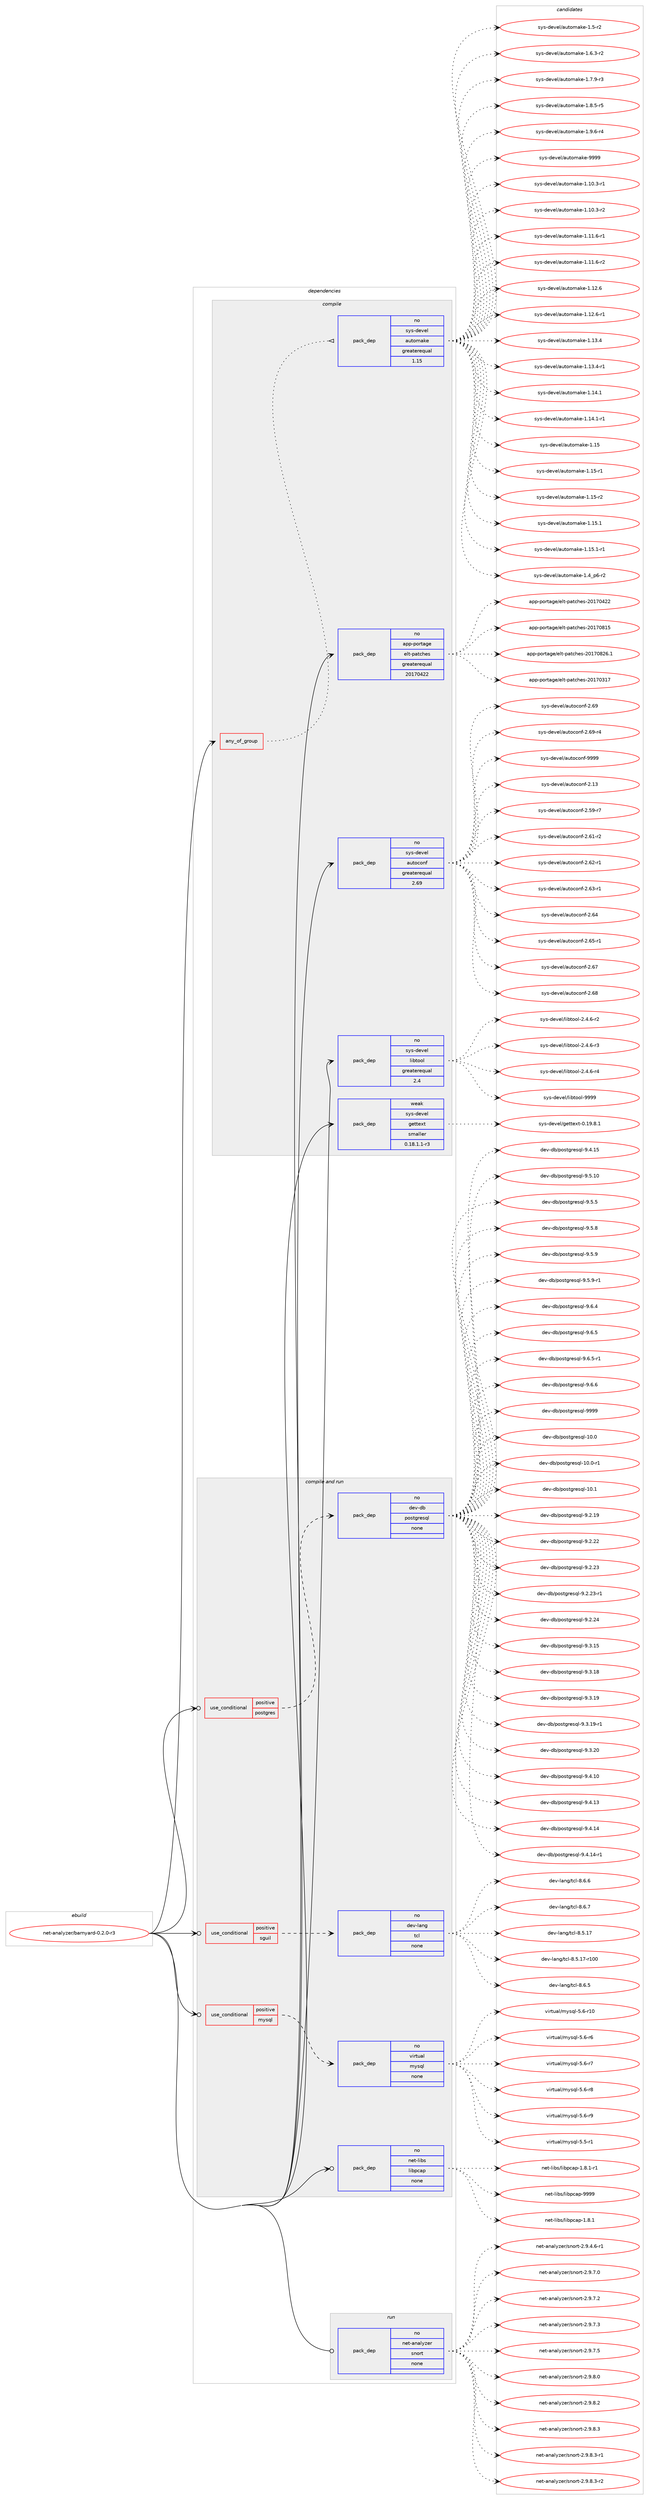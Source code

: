 digraph prolog {

# *************
# Graph options
# *************

newrank=true;
concentrate=true;
compound=true;
graph [rankdir=LR,fontname=Helvetica,fontsize=10,ranksep=1.5];#, ranksep=2.5, nodesep=0.2];
edge  [arrowhead=vee];
node  [fontname=Helvetica,fontsize=10];

# **********
# The ebuild
# **********

subgraph cluster_leftcol {
color=gray;
rank=same;
label=<<i>ebuild</i>>;
id [label="net-analyzer/barnyard-0.2.0-r3", color=red, width=4, href="../net-analyzer/barnyard-0.2.0-r3.svg"];
}

# ****************
# The dependencies
# ****************

subgraph cluster_midcol {
color=gray;
label=<<i>dependencies</i>>;
subgraph cluster_compile {
fillcolor="#eeeeee";
style=filled;
label=<<i>compile</i>>;
subgraph any6271 {
dependency398726 [label=<<TABLE BORDER="0" CELLBORDER="1" CELLSPACING="0" CELLPADDING="4"><TR><TD CELLPADDING="10">any_of_group</TD></TR></TABLE>>, shape=none, color=red];subgraph pack293848 {
dependency398727 [label=<<TABLE BORDER="0" CELLBORDER="1" CELLSPACING="0" CELLPADDING="4" WIDTH="220"><TR><TD ROWSPAN="6" CELLPADDING="30">pack_dep</TD></TR><TR><TD WIDTH="110">no</TD></TR><TR><TD>sys-devel</TD></TR><TR><TD>automake</TD></TR><TR><TD>greaterequal</TD></TR><TR><TD>1.15</TD></TR></TABLE>>, shape=none, color=blue];
}
dependency398726:e -> dependency398727:w [weight=20,style="dotted",arrowhead="oinv"];
}
id:e -> dependency398726:w [weight=20,style="solid",arrowhead="vee"];
subgraph pack293849 {
dependency398728 [label=<<TABLE BORDER="0" CELLBORDER="1" CELLSPACING="0" CELLPADDING="4" WIDTH="220"><TR><TD ROWSPAN="6" CELLPADDING="30">pack_dep</TD></TR><TR><TD WIDTH="110">no</TD></TR><TR><TD>app-portage</TD></TR><TR><TD>elt-patches</TD></TR><TR><TD>greaterequal</TD></TR><TR><TD>20170422</TD></TR></TABLE>>, shape=none, color=blue];
}
id:e -> dependency398728:w [weight=20,style="solid",arrowhead="vee"];
subgraph pack293850 {
dependency398729 [label=<<TABLE BORDER="0" CELLBORDER="1" CELLSPACING="0" CELLPADDING="4" WIDTH="220"><TR><TD ROWSPAN="6" CELLPADDING="30">pack_dep</TD></TR><TR><TD WIDTH="110">no</TD></TR><TR><TD>sys-devel</TD></TR><TR><TD>autoconf</TD></TR><TR><TD>greaterequal</TD></TR><TR><TD>2.69</TD></TR></TABLE>>, shape=none, color=blue];
}
id:e -> dependency398729:w [weight=20,style="solid",arrowhead="vee"];
subgraph pack293851 {
dependency398730 [label=<<TABLE BORDER="0" CELLBORDER="1" CELLSPACING="0" CELLPADDING="4" WIDTH="220"><TR><TD ROWSPAN="6" CELLPADDING="30">pack_dep</TD></TR><TR><TD WIDTH="110">no</TD></TR><TR><TD>sys-devel</TD></TR><TR><TD>libtool</TD></TR><TR><TD>greaterequal</TD></TR><TR><TD>2.4</TD></TR></TABLE>>, shape=none, color=blue];
}
id:e -> dependency398730:w [weight=20,style="solid",arrowhead="vee"];
subgraph pack293852 {
dependency398731 [label=<<TABLE BORDER="0" CELLBORDER="1" CELLSPACING="0" CELLPADDING="4" WIDTH="220"><TR><TD ROWSPAN="6" CELLPADDING="30">pack_dep</TD></TR><TR><TD WIDTH="110">weak</TD></TR><TR><TD>sys-devel</TD></TR><TR><TD>gettext</TD></TR><TR><TD>smaller</TD></TR><TR><TD>0.18.1.1-r3</TD></TR></TABLE>>, shape=none, color=blue];
}
id:e -> dependency398731:w [weight=20,style="solid",arrowhead="vee"];
}
subgraph cluster_compileandrun {
fillcolor="#eeeeee";
style=filled;
label=<<i>compile and run</i>>;
subgraph cond98423 {
dependency398732 [label=<<TABLE BORDER="0" CELLBORDER="1" CELLSPACING="0" CELLPADDING="4"><TR><TD ROWSPAN="3" CELLPADDING="10">use_conditional</TD></TR><TR><TD>positive</TD></TR><TR><TD>mysql</TD></TR></TABLE>>, shape=none, color=red];
subgraph pack293853 {
dependency398733 [label=<<TABLE BORDER="0" CELLBORDER="1" CELLSPACING="0" CELLPADDING="4" WIDTH="220"><TR><TD ROWSPAN="6" CELLPADDING="30">pack_dep</TD></TR><TR><TD WIDTH="110">no</TD></TR><TR><TD>virtual</TD></TR><TR><TD>mysql</TD></TR><TR><TD>none</TD></TR><TR><TD></TD></TR></TABLE>>, shape=none, color=blue];
}
dependency398732:e -> dependency398733:w [weight=20,style="dashed",arrowhead="vee"];
}
id:e -> dependency398732:w [weight=20,style="solid",arrowhead="odotvee"];
subgraph cond98424 {
dependency398734 [label=<<TABLE BORDER="0" CELLBORDER="1" CELLSPACING="0" CELLPADDING="4"><TR><TD ROWSPAN="3" CELLPADDING="10">use_conditional</TD></TR><TR><TD>positive</TD></TR><TR><TD>postgres</TD></TR></TABLE>>, shape=none, color=red];
subgraph pack293854 {
dependency398735 [label=<<TABLE BORDER="0" CELLBORDER="1" CELLSPACING="0" CELLPADDING="4" WIDTH="220"><TR><TD ROWSPAN="6" CELLPADDING="30">pack_dep</TD></TR><TR><TD WIDTH="110">no</TD></TR><TR><TD>dev-db</TD></TR><TR><TD>postgresql</TD></TR><TR><TD>none</TD></TR><TR><TD></TD></TR></TABLE>>, shape=none, color=blue];
}
dependency398734:e -> dependency398735:w [weight=20,style="dashed",arrowhead="vee"];
}
id:e -> dependency398734:w [weight=20,style="solid",arrowhead="odotvee"];
subgraph cond98425 {
dependency398736 [label=<<TABLE BORDER="0" CELLBORDER="1" CELLSPACING="0" CELLPADDING="4"><TR><TD ROWSPAN="3" CELLPADDING="10">use_conditional</TD></TR><TR><TD>positive</TD></TR><TR><TD>sguil</TD></TR></TABLE>>, shape=none, color=red];
subgraph pack293855 {
dependency398737 [label=<<TABLE BORDER="0" CELLBORDER="1" CELLSPACING="0" CELLPADDING="4" WIDTH="220"><TR><TD ROWSPAN="6" CELLPADDING="30">pack_dep</TD></TR><TR><TD WIDTH="110">no</TD></TR><TR><TD>dev-lang</TD></TR><TR><TD>tcl</TD></TR><TR><TD>none</TD></TR><TR><TD></TD></TR></TABLE>>, shape=none, color=blue];
}
dependency398736:e -> dependency398737:w [weight=20,style="dashed",arrowhead="vee"];
}
id:e -> dependency398736:w [weight=20,style="solid",arrowhead="odotvee"];
subgraph pack293856 {
dependency398738 [label=<<TABLE BORDER="0" CELLBORDER="1" CELLSPACING="0" CELLPADDING="4" WIDTH="220"><TR><TD ROWSPAN="6" CELLPADDING="30">pack_dep</TD></TR><TR><TD WIDTH="110">no</TD></TR><TR><TD>net-libs</TD></TR><TR><TD>libpcap</TD></TR><TR><TD>none</TD></TR><TR><TD></TD></TR></TABLE>>, shape=none, color=blue];
}
id:e -> dependency398738:w [weight=20,style="solid",arrowhead="odotvee"];
}
subgraph cluster_run {
fillcolor="#eeeeee";
style=filled;
label=<<i>run</i>>;
subgraph pack293857 {
dependency398739 [label=<<TABLE BORDER="0" CELLBORDER="1" CELLSPACING="0" CELLPADDING="4" WIDTH="220"><TR><TD ROWSPAN="6" CELLPADDING="30">pack_dep</TD></TR><TR><TD WIDTH="110">no</TD></TR><TR><TD>net-analyzer</TD></TR><TR><TD>snort</TD></TR><TR><TD>none</TD></TR><TR><TD></TD></TR></TABLE>>, shape=none, color=blue];
}
id:e -> dependency398739:w [weight=20,style="solid",arrowhead="odot"];
}
}

# **************
# The candidates
# **************

subgraph cluster_choices {
rank=same;
color=gray;
label=<<i>candidates</i>>;

subgraph choice293848 {
color=black;
nodesep=1;
choice11512111545100101118101108479711711611110997107101454946494846514511449 [label="sys-devel/automake-1.10.3-r1", color=red, width=4,href="../sys-devel/automake-1.10.3-r1.svg"];
choice11512111545100101118101108479711711611110997107101454946494846514511450 [label="sys-devel/automake-1.10.3-r2", color=red, width=4,href="../sys-devel/automake-1.10.3-r2.svg"];
choice11512111545100101118101108479711711611110997107101454946494946544511449 [label="sys-devel/automake-1.11.6-r1", color=red, width=4,href="../sys-devel/automake-1.11.6-r1.svg"];
choice11512111545100101118101108479711711611110997107101454946494946544511450 [label="sys-devel/automake-1.11.6-r2", color=red, width=4,href="../sys-devel/automake-1.11.6-r2.svg"];
choice1151211154510010111810110847971171161111099710710145494649504654 [label="sys-devel/automake-1.12.6", color=red, width=4,href="../sys-devel/automake-1.12.6.svg"];
choice11512111545100101118101108479711711611110997107101454946495046544511449 [label="sys-devel/automake-1.12.6-r1", color=red, width=4,href="../sys-devel/automake-1.12.6-r1.svg"];
choice1151211154510010111810110847971171161111099710710145494649514652 [label="sys-devel/automake-1.13.4", color=red, width=4,href="../sys-devel/automake-1.13.4.svg"];
choice11512111545100101118101108479711711611110997107101454946495146524511449 [label="sys-devel/automake-1.13.4-r1", color=red, width=4,href="../sys-devel/automake-1.13.4-r1.svg"];
choice1151211154510010111810110847971171161111099710710145494649524649 [label="sys-devel/automake-1.14.1", color=red, width=4,href="../sys-devel/automake-1.14.1.svg"];
choice11512111545100101118101108479711711611110997107101454946495246494511449 [label="sys-devel/automake-1.14.1-r1", color=red, width=4,href="../sys-devel/automake-1.14.1-r1.svg"];
choice115121115451001011181011084797117116111109971071014549464953 [label="sys-devel/automake-1.15", color=red, width=4,href="../sys-devel/automake-1.15.svg"];
choice1151211154510010111810110847971171161111099710710145494649534511449 [label="sys-devel/automake-1.15-r1", color=red, width=4,href="../sys-devel/automake-1.15-r1.svg"];
choice1151211154510010111810110847971171161111099710710145494649534511450 [label="sys-devel/automake-1.15-r2", color=red, width=4,href="../sys-devel/automake-1.15-r2.svg"];
choice1151211154510010111810110847971171161111099710710145494649534649 [label="sys-devel/automake-1.15.1", color=red, width=4,href="../sys-devel/automake-1.15.1.svg"];
choice11512111545100101118101108479711711611110997107101454946495346494511449 [label="sys-devel/automake-1.15.1-r1", color=red, width=4,href="../sys-devel/automake-1.15.1-r1.svg"];
choice115121115451001011181011084797117116111109971071014549465295112544511450 [label="sys-devel/automake-1.4_p6-r2", color=red, width=4,href="../sys-devel/automake-1.4_p6-r2.svg"];
choice11512111545100101118101108479711711611110997107101454946534511450 [label="sys-devel/automake-1.5-r2", color=red, width=4,href="../sys-devel/automake-1.5-r2.svg"];
choice115121115451001011181011084797117116111109971071014549465446514511450 [label="sys-devel/automake-1.6.3-r2", color=red, width=4,href="../sys-devel/automake-1.6.3-r2.svg"];
choice115121115451001011181011084797117116111109971071014549465546574511451 [label="sys-devel/automake-1.7.9-r3", color=red, width=4,href="../sys-devel/automake-1.7.9-r3.svg"];
choice115121115451001011181011084797117116111109971071014549465646534511453 [label="sys-devel/automake-1.8.5-r5", color=red, width=4,href="../sys-devel/automake-1.8.5-r5.svg"];
choice115121115451001011181011084797117116111109971071014549465746544511452 [label="sys-devel/automake-1.9.6-r4", color=red, width=4,href="../sys-devel/automake-1.9.6-r4.svg"];
choice115121115451001011181011084797117116111109971071014557575757 [label="sys-devel/automake-9999", color=red, width=4,href="../sys-devel/automake-9999.svg"];
dependency398727:e -> choice11512111545100101118101108479711711611110997107101454946494846514511449:w [style=dotted,weight="100"];
dependency398727:e -> choice11512111545100101118101108479711711611110997107101454946494846514511450:w [style=dotted,weight="100"];
dependency398727:e -> choice11512111545100101118101108479711711611110997107101454946494946544511449:w [style=dotted,weight="100"];
dependency398727:e -> choice11512111545100101118101108479711711611110997107101454946494946544511450:w [style=dotted,weight="100"];
dependency398727:e -> choice1151211154510010111810110847971171161111099710710145494649504654:w [style=dotted,weight="100"];
dependency398727:e -> choice11512111545100101118101108479711711611110997107101454946495046544511449:w [style=dotted,weight="100"];
dependency398727:e -> choice1151211154510010111810110847971171161111099710710145494649514652:w [style=dotted,weight="100"];
dependency398727:e -> choice11512111545100101118101108479711711611110997107101454946495146524511449:w [style=dotted,weight="100"];
dependency398727:e -> choice1151211154510010111810110847971171161111099710710145494649524649:w [style=dotted,weight="100"];
dependency398727:e -> choice11512111545100101118101108479711711611110997107101454946495246494511449:w [style=dotted,weight="100"];
dependency398727:e -> choice115121115451001011181011084797117116111109971071014549464953:w [style=dotted,weight="100"];
dependency398727:e -> choice1151211154510010111810110847971171161111099710710145494649534511449:w [style=dotted,weight="100"];
dependency398727:e -> choice1151211154510010111810110847971171161111099710710145494649534511450:w [style=dotted,weight="100"];
dependency398727:e -> choice1151211154510010111810110847971171161111099710710145494649534649:w [style=dotted,weight="100"];
dependency398727:e -> choice11512111545100101118101108479711711611110997107101454946495346494511449:w [style=dotted,weight="100"];
dependency398727:e -> choice115121115451001011181011084797117116111109971071014549465295112544511450:w [style=dotted,weight="100"];
dependency398727:e -> choice11512111545100101118101108479711711611110997107101454946534511450:w [style=dotted,weight="100"];
dependency398727:e -> choice115121115451001011181011084797117116111109971071014549465446514511450:w [style=dotted,weight="100"];
dependency398727:e -> choice115121115451001011181011084797117116111109971071014549465546574511451:w [style=dotted,weight="100"];
dependency398727:e -> choice115121115451001011181011084797117116111109971071014549465646534511453:w [style=dotted,weight="100"];
dependency398727:e -> choice115121115451001011181011084797117116111109971071014549465746544511452:w [style=dotted,weight="100"];
dependency398727:e -> choice115121115451001011181011084797117116111109971071014557575757:w [style=dotted,weight="100"];
}
subgraph choice293849 {
color=black;
nodesep=1;
choice97112112451121111141169710310147101108116451129711699104101115455048495548514955 [label="app-portage/elt-patches-20170317", color=red, width=4,href="../app-portage/elt-patches-20170317.svg"];
choice97112112451121111141169710310147101108116451129711699104101115455048495548525050 [label="app-portage/elt-patches-20170422", color=red, width=4,href="../app-portage/elt-patches-20170422.svg"];
choice97112112451121111141169710310147101108116451129711699104101115455048495548564953 [label="app-portage/elt-patches-20170815", color=red, width=4,href="../app-portage/elt-patches-20170815.svg"];
choice971121124511211111411697103101471011081164511297116991041011154550484955485650544649 [label="app-portage/elt-patches-20170826.1", color=red, width=4,href="../app-portage/elt-patches-20170826.1.svg"];
dependency398728:e -> choice97112112451121111141169710310147101108116451129711699104101115455048495548514955:w [style=dotted,weight="100"];
dependency398728:e -> choice97112112451121111141169710310147101108116451129711699104101115455048495548525050:w [style=dotted,weight="100"];
dependency398728:e -> choice97112112451121111141169710310147101108116451129711699104101115455048495548564953:w [style=dotted,weight="100"];
dependency398728:e -> choice971121124511211111411697103101471011081164511297116991041011154550484955485650544649:w [style=dotted,weight="100"];
}
subgraph choice293850 {
color=black;
nodesep=1;
choice115121115451001011181011084797117116111991111101024550464951 [label="sys-devel/autoconf-2.13", color=red, width=4,href="../sys-devel/autoconf-2.13.svg"];
choice1151211154510010111810110847971171161119911111010245504653574511455 [label="sys-devel/autoconf-2.59-r7", color=red, width=4,href="../sys-devel/autoconf-2.59-r7.svg"];
choice1151211154510010111810110847971171161119911111010245504654494511450 [label="sys-devel/autoconf-2.61-r2", color=red, width=4,href="../sys-devel/autoconf-2.61-r2.svg"];
choice1151211154510010111810110847971171161119911111010245504654504511449 [label="sys-devel/autoconf-2.62-r1", color=red, width=4,href="../sys-devel/autoconf-2.62-r1.svg"];
choice1151211154510010111810110847971171161119911111010245504654514511449 [label="sys-devel/autoconf-2.63-r1", color=red, width=4,href="../sys-devel/autoconf-2.63-r1.svg"];
choice115121115451001011181011084797117116111991111101024550465452 [label="sys-devel/autoconf-2.64", color=red, width=4,href="../sys-devel/autoconf-2.64.svg"];
choice1151211154510010111810110847971171161119911111010245504654534511449 [label="sys-devel/autoconf-2.65-r1", color=red, width=4,href="../sys-devel/autoconf-2.65-r1.svg"];
choice115121115451001011181011084797117116111991111101024550465455 [label="sys-devel/autoconf-2.67", color=red, width=4,href="../sys-devel/autoconf-2.67.svg"];
choice115121115451001011181011084797117116111991111101024550465456 [label="sys-devel/autoconf-2.68", color=red, width=4,href="../sys-devel/autoconf-2.68.svg"];
choice115121115451001011181011084797117116111991111101024550465457 [label="sys-devel/autoconf-2.69", color=red, width=4,href="../sys-devel/autoconf-2.69.svg"];
choice1151211154510010111810110847971171161119911111010245504654574511452 [label="sys-devel/autoconf-2.69-r4", color=red, width=4,href="../sys-devel/autoconf-2.69-r4.svg"];
choice115121115451001011181011084797117116111991111101024557575757 [label="sys-devel/autoconf-9999", color=red, width=4,href="../sys-devel/autoconf-9999.svg"];
dependency398729:e -> choice115121115451001011181011084797117116111991111101024550464951:w [style=dotted,weight="100"];
dependency398729:e -> choice1151211154510010111810110847971171161119911111010245504653574511455:w [style=dotted,weight="100"];
dependency398729:e -> choice1151211154510010111810110847971171161119911111010245504654494511450:w [style=dotted,weight="100"];
dependency398729:e -> choice1151211154510010111810110847971171161119911111010245504654504511449:w [style=dotted,weight="100"];
dependency398729:e -> choice1151211154510010111810110847971171161119911111010245504654514511449:w [style=dotted,weight="100"];
dependency398729:e -> choice115121115451001011181011084797117116111991111101024550465452:w [style=dotted,weight="100"];
dependency398729:e -> choice1151211154510010111810110847971171161119911111010245504654534511449:w [style=dotted,weight="100"];
dependency398729:e -> choice115121115451001011181011084797117116111991111101024550465455:w [style=dotted,weight="100"];
dependency398729:e -> choice115121115451001011181011084797117116111991111101024550465456:w [style=dotted,weight="100"];
dependency398729:e -> choice115121115451001011181011084797117116111991111101024550465457:w [style=dotted,weight="100"];
dependency398729:e -> choice1151211154510010111810110847971171161119911111010245504654574511452:w [style=dotted,weight="100"];
dependency398729:e -> choice115121115451001011181011084797117116111991111101024557575757:w [style=dotted,weight="100"];
}
subgraph choice293851 {
color=black;
nodesep=1;
choice1151211154510010111810110847108105981161111111084550465246544511450 [label="sys-devel/libtool-2.4.6-r2", color=red, width=4,href="../sys-devel/libtool-2.4.6-r2.svg"];
choice1151211154510010111810110847108105981161111111084550465246544511451 [label="sys-devel/libtool-2.4.6-r3", color=red, width=4,href="../sys-devel/libtool-2.4.6-r3.svg"];
choice1151211154510010111810110847108105981161111111084550465246544511452 [label="sys-devel/libtool-2.4.6-r4", color=red, width=4,href="../sys-devel/libtool-2.4.6-r4.svg"];
choice1151211154510010111810110847108105981161111111084557575757 [label="sys-devel/libtool-9999", color=red, width=4,href="../sys-devel/libtool-9999.svg"];
dependency398730:e -> choice1151211154510010111810110847108105981161111111084550465246544511450:w [style=dotted,weight="100"];
dependency398730:e -> choice1151211154510010111810110847108105981161111111084550465246544511451:w [style=dotted,weight="100"];
dependency398730:e -> choice1151211154510010111810110847108105981161111111084550465246544511452:w [style=dotted,weight="100"];
dependency398730:e -> choice1151211154510010111810110847108105981161111111084557575757:w [style=dotted,weight="100"];
}
subgraph choice293852 {
color=black;
nodesep=1;
choice1151211154510010111810110847103101116116101120116454846495746564649 [label="sys-devel/gettext-0.19.8.1", color=red, width=4,href="../sys-devel/gettext-0.19.8.1.svg"];
dependency398731:e -> choice1151211154510010111810110847103101116116101120116454846495746564649:w [style=dotted,weight="100"];
}
subgraph choice293853 {
color=black;
nodesep=1;
choice1181051141161179710847109121115113108455346534511449 [label="virtual/mysql-5.5-r1", color=red, width=4,href="../virtual/mysql-5.5-r1.svg"];
choice118105114116117971084710912111511310845534654451144948 [label="virtual/mysql-5.6-r10", color=red, width=4,href="../virtual/mysql-5.6-r10.svg"];
choice1181051141161179710847109121115113108455346544511454 [label="virtual/mysql-5.6-r6", color=red, width=4,href="../virtual/mysql-5.6-r6.svg"];
choice1181051141161179710847109121115113108455346544511455 [label="virtual/mysql-5.6-r7", color=red, width=4,href="../virtual/mysql-5.6-r7.svg"];
choice1181051141161179710847109121115113108455346544511456 [label="virtual/mysql-5.6-r8", color=red, width=4,href="../virtual/mysql-5.6-r8.svg"];
choice1181051141161179710847109121115113108455346544511457 [label="virtual/mysql-5.6-r9", color=red, width=4,href="../virtual/mysql-5.6-r9.svg"];
dependency398733:e -> choice1181051141161179710847109121115113108455346534511449:w [style=dotted,weight="100"];
dependency398733:e -> choice118105114116117971084710912111511310845534654451144948:w [style=dotted,weight="100"];
dependency398733:e -> choice1181051141161179710847109121115113108455346544511454:w [style=dotted,weight="100"];
dependency398733:e -> choice1181051141161179710847109121115113108455346544511455:w [style=dotted,weight="100"];
dependency398733:e -> choice1181051141161179710847109121115113108455346544511456:w [style=dotted,weight="100"];
dependency398733:e -> choice1181051141161179710847109121115113108455346544511457:w [style=dotted,weight="100"];
}
subgraph choice293854 {
color=black;
nodesep=1;
choice1001011184510098471121111151161031141011151131084549484648 [label="dev-db/postgresql-10.0", color=red, width=4,href="../dev-db/postgresql-10.0.svg"];
choice10010111845100984711211111511610311410111511310845494846484511449 [label="dev-db/postgresql-10.0-r1", color=red, width=4,href="../dev-db/postgresql-10.0-r1.svg"];
choice1001011184510098471121111151161031141011151131084549484649 [label="dev-db/postgresql-10.1", color=red, width=4,href="../dev-db/postgresql-10.1.svg"];
choice10010111845100984711211111511610311410111511310845574650464957 [label="dev-db/postgresql-9.2.19", color=red, width=4,href="../dev-db/postgresql-9.2.19.svg"];
choice10010111845100984711211111511610311410111511310845574650465050 [label="dev-db/postgresql-9.2.22", color=red, width=4,href="../dev-db/postgresql-9.2.22.svg"];
choice10010111845100984711211111511610311410111511310845574650465051 [label="dev-db/postgresql-9.2.23", color=red, width=4,href="../dev-db/postgresql-9.2.23.svg"];
choice100101118451009847112111115116103114101115113108455746504650514511449 [label="dev-db/postgresql-9.2.23-r1", color=red, width=4,href="../dev-db/postgresql-9.2.23-r1.svg"];
choice10010111845100984711211111511610311410111511310845574650465052 [label="dev-db/postgresql-9.2.24", color=red, width=4,href="../dev-db/postgresql-9.2.24.svg"];
choice10010111845100984711211111511610311410111511310845574651464953 [label="dev-db/postgresql-9.3.15", color=red, width=4,href="../dev-db/postgresql-9.3.15.svg"];
choice10010111845100984711211111511610311410111511310845574651464956 [label="dev-db/postgresql-9.3.18", color=red, width=4,href="../dev-db/postgresql-9.3.18.svg"];
choice10010111845100984711211111511610311410111511310845574651464957 [label="dev-db/postgresql-9.3.19", color=red, width=4,href="../dev-db/postgresql-9.3.19.svg"];
choice100101118451009847112111115116103114101115113108455746514649574511449 [label="dev-db/postgresql-9.3.19-r1", color=red, width=4,href="../dev-db/postgresql-9.3.19-r1.svg"];
choice10010111845100984711211111511610311410111511310845574651465048 [label="dev-db/postgresql-9.3.20", color=red, width=4,href="../dev-db/postgresql-9.3.20.svg"];
choice10010111845100984711211111511610311410111511310845574652464948 [label="dev-db/postgresql-9.4.10", color=red, width=4,href="../dev-db/postgresql-9.4.10.svg"];
choice10010111845100984711211111511610311410111511310845574652464951 [label="dev-db/postgresql-9.4.13", color=red, width=4,href="../dev-db/postgresql-9.4.13.svg"];
choice10010111845100984711211111511610311410111511310845574652464952 [label="dev-db/postgresql-9.4.14", color=red, width=4,href="../dev-db/postgresql-9.4.14.svg"];
choice100101118451009847112111115116103114101115113108455746524649524511449 [label="dev-db/postgresql-9.4.14-r1", color=red, width=4,href="../dev-db/postgresql-9.4.14-r1.svg"];
choice10010111845100984711211111511610311410111511310845574652464953 [label="dev-db/postgresql-9.4.15", color=red, width=4,href="../dev-db/postgresql-9.4.15.svg"];
choice10010111845100984711211111511610311410111511310845574653464948 [label="dev-db/postgresql-9.5.10", color=red, width=4,href="../dev-db/postgresql-9.5.10.svg"];
choice100101118451009847112111115116103114101115113108455746534653 [label="dev-db/postgresql-9.5.5", color=red, width=4,href="../dev-db/postgresql-9.5.5.svg"];
choice100101118451009847112111115116103114101115113108455746534656 [label="dev-db/postgresql-9.5.8", color=red, width=4,href="../dev-db/postgresql-9.5.8.svg"];
choice100101118451009847112111115116103114101115113108455746534657 [label="dev-db/postgresql-9.5.9", color=red, width=4,href="../dev-db/postgresql-9.5.9.svg"];
choice1001011184510098471121111151161031141011151131084557465346574511449 [label="dev-db/postgresql-9.5.9-r1", color=red, width=4,href="../dev-db/postgresql-9.5.9-r1.svg"];
choice100101118451009847112111115116103114101115113108455746544652 [label="dev-db/postgresql-9.6.4", color=red, width=4,href="../dev-db/postgresql-9.6.4.svg"];
choice100101118451009847112111115116103114101115113108455746544653 [label="dev-db/postgresql-9.6.5", color=red, width=4,href="../dev-db/postgresql-9.6.5.svg"];
choice1001011184510098471121111151161031141011151131084557465446534511449 [label="dev-db/postgresql-9.6.5-r1", color=red, width=4,href="../dev-db/postgresql-9.6.5-r1.svg"];
choice100101118451009847112111115116103114101115113108455746544654 [label="dev-db/postgresql-9.6.6", color=red, width=4,href="../dev-db/postgresql-9.6.6.svg"];
choice1001011184510098471121111151161031141011151131084557575757 [label="dev-db/postgresql-9999", color=red, width=4,href="../dev-db/postgresql-9999.svg"];
dependency398735:e -> choice1001011184510098471121111151161031141011151131084549484648:w [style=dotted,weight="100"];
dependency398735:e -> choice10010111845100984711211111511610311410111511310845494846484511449:w [style=dotted,weight="100"];
dependency398735:e -> choice1001011184510098471121111151161031141011151131084549484649:w [style=dotted,weight="100"];
dependency398735:e -> choice10010111845100984711211111511610311410111511310845574650464957:w [style=dotted,weight="100"];
dependency398735:e -> choice10010111845100984711211111511610311410111511310845574650465050:w [style=dotted,weight="100"];
dependency398735:e -> choice10010111845100984711211111511610311410111511310845574650465051:w [style=dotted,weight="100"];
dependency398735:e -> choice100101118451009847112111115116103114101115113108455746504650514511449:w [style=dotted,weight="100"];
dependency398735:e -> choice10010111845100984711211111511610311410111511310845574650465052:w [style=dotted,weight="100"];
dependency398735:e -> choice10010111845100984711211111511610311410111511310845574651464953:w [style=dotted,weight="100"];
dependency398735:e -> choice10010111845100984711211111511610311410111511310845574651464956:w [style=dotted,weight="100"];
dependency398735:e -> choice10010111845100984711211111511610311410111511310845574651464957:w [style=dotted,weight="100"];
dependency398735:e -> choice100101118451009847112111115116103114101115113108455746514649574511449:w [style=dotted,weight="100"];
dependency398735:e -> choice10010111845100984711211111511610311410111511310845574651465048:w [style=dotted,weight="100"];
dependency398735:e -> choice10010111845100984711211111511610311410111511310845574652464948:w [style=dotted,weight="100"];
dependency398735:e -> choice10010111845100984711211111511610311410111511310845574652464951:w [style=dotted,weight="100"];
dependency398735:e -> choice10010111845100984711211111511610311410111511310845574652464952:w [style=dotted,weight="100"];
dependency398735:e -> choice100101118451009847112111115116103114101115113108455746524649524511449:w [style=dotted,weight="100"];
dependency398735:e -> choice10010111845100984711211111511610311410111511310845574652464953:w [style=dotted,weight="100"];
dependency398735:e -> choice10010111845100984711211111511610311410111511310845574653464948:w [style=dotted,weight="100"];
dependency398735:e -> choice100101118451009847112111115116103114101115113108455746534653:w [style=dotted,weight="100"];
dependency398735:e -> choice100101118451009847112111115116103114101115113108455746534656:w [style=dotted,weight="100"];
dependency398735:e -> choice100101118451009847112111115116103114101115113108455746534657:w [style=dotted,weight="100"];
dependency398735:e -> choice1001011184510098471121111151161031141011151131084557465346574511449:w [style=dotted,weight="100"];
dependency398735:e -> choice100101118451009847112111115116103114101115113108455746544652:w [style=dotted,weight="100"];
dependency398735:e -> choice100101118451009847112111115116103114101115113108455746544653:w [style=dotted,weight="100"];
dependency398735:e -> choice1001011184510098471121111151161031141011151131084557465446534511449:w [style=dotted,weight="100"];
dependency398735:e -> choice100101118451009847112111115116103114101115113108455746544654:w [style=dotted,weight="100"];
dependency398735:e -> choice1001011184510098471121111151161031141011151131084557575757:w [style=dotted,weight="100"];
}
subgraph choice293855 {
color=black;
nodesep=1;
choice1001011184510897110103471169910845564653464955 [label="dev-lang/tcl-8.5.17", color=red, width=4,href="../dev-lang/tcl-8.5.17.svg"];
choice100101118451089711010347116991084556465346495545114494848 [label="dev-lang/tcl-8.5.17-r100", color=red, width=4,href="../dev-lang/tcl-8.5.17-r100.svg"];
choice10010111845108971101034711699108455646544653 [label="dev-lang/tcl-8.6.5", color=red, width=4,href="../dev-lang/tcl-8.6.5.svg"];
choice10010111845108971101034711699108455646544654 [label="dev-lang/tcl-8.6.6", color=red, width=4,href="../dev-lang/tcl-8.6.6.svg"];
choice10010111845108971101034711699108455646544655 [label="dev-lang/tcl-8.6.7", color=red, width=4,href="../dev-lang/tcl-8.6.7.svg"];
dependency398737:e -> choice1001011184510897110103471169910845564653464955:w [style=dotted,weight="100"];
dependency398737:e -> choice100101118451089711010347116991084556465346495545114494848:w [style=dotted,weight="100"];
dependency398737:e -> choice10010111845108971101034711699108455646544653:w [style=dotted,weight="100"];
dependency398737:e -> choice10010111845108971101034711699108455646544654:w [style=dotted,weight="100"];
dependency398737:e -> choice10010111845108971101034711699108455646544655:w [style=dotted,weight="100"];
}
subgraph choice293856 {
color=black;
nodesep=1;
choice110101116451081059811547108105981129997112454946564649 [label="net-libs/libpcap-1.8.1", color=red, width=4,href="../net-libs/libpcap-1.8.1.svg"];
choice1101011164510810598115471081059811299971124549465646494511449 [label="net-libs/libpcap-1.8.1-r1", color=red, width=4,href="../net-libs/libpcap-1.8.1-r1.svg"];
choice1101011164510810598115471081059811299971124557575757 [label="net-libs/libpcap-9999", color=red, width=4,href="../net-libs/libpcap-9999.svg"];
dependency398738:e -> choice110101116451081059811547108105981129997112454946564649:w [style=dotted,weight="100"];
dependency398738:e -> choice1101011164510810598115471081059811299971124549465646494511449:w [style=dotted,weight="100"];
dependency398738:e -> choice1101011164510810598115471081059811299971124557575757:w [style=dotted,weight="100"];
}
subgraph choice293857 {
color=black;
nodesep=1;
choice1101011164597110971081211221011144711511011111411645504657465246544511449 [label="net-analyzer/snort-2.9.4.6-r1", color=red, width=4,href="../net-analyzer/snort-2.9.4.6-r1.svg"];
choice110101116459711097108121122101114471151101111141164550465746554648 [label="net-analyzer/snort-2.9.7.0", color=red, width=4,href="../net-analyzer/snort-2.9.7.0.svg"];
choice110101116459711097108121122101114471151101111141164550465746554650 [label="net-analyzer/snort-2.9.7.2", color=red, width=4,href="../net-analyzer/snort-2.9.7.2.svg"];
choice110101116459711097108121122101114471151101111141164550465746554651 [label="net-analyzer/snort-2.9.7.3", color=red, width=4,href="../net-analyzer/snort-2.9.7.3.svg"];
choice110101116459711097108121122101114471151101111141164550465746554653 [label="net-analyzer/snort-2.9.7.5", color=red, width=4,href="../net-analyzer/snort-2.9.7.5.svg"];
choice110101116459711097108121122101114471151101111141164550465746564648 [label="net-analyzer/snort-2.9.8.0", color=red, width=4,href="../net-analyzer/snort-2.9.8.0.svg"];
choice110101116459711097108121122101114471151101111141164550465746564650 [label="net-analyzer/snort-2.9.8.2", color=red, width=4,href="../net-analyzer/snort-2.9.8.2.svg"];
choice110101116459711097108121122101114471151101111141164550465746564651 [label="net-analyzer/snort-2.9.8.3", color=red, width=4,href="../net-analyzer/snort-2.9.8.3.svg"];
choice1101011164597110971081211221011144711511011111411645504657465646514511449 [label="net-analyzer/snort-2.9.8.3-r1", color=red, width=4,href="../net-analyzer/snort-2.9.8.3-r1.svg"];
choice1101011164597110971081211221011144711511011111411645504657465646514511450 [label="net-analyzer/snort-2.9.8.3-r2", color=red, width=4,href="../net-analyzer/snort-2.9.8.3-r2.svg"];
dependency398739:e -> choice1101011164597110971081211221011144711511011111411645504657465246544511449:w [style=dotted,weight="100"];
dependency398739:e -> choice110101116459711097108121122101114471151101111141164550465746554648:w [style=dotted,weight="100"];
dependency398739:e -> choice110101116459711097108121122101114471151101111141164550465746554650:w [style=dotted,weight="100"];
dependency398739:e -> choice110101116459711097108121122101114471151101111141164550465746554651:w [style=dotted,weight="100"];
dependency398739:e -> choice110101116459711097108121122101114471151101111141164550465746554653:w [style=dotted,weight="100"];
dependency398739:e -> choice110101116459711097108121122101114471151101111141164550465746564648:w [style=dotted,weight="100"];
dependency398739:e -> choice110101116459711097108121122101114471151101111141164550465746564650:w [style=dotted,weight="100"];
dependency398739:e -> choice110101116459711097108121122101114471151101111141164550465746564651:w [style=dotted,weight="100"];
dependency398739:e -> choice1101011164597110971081211221011144711511011111411645504657465646514511449:w [style=dotted,weight="100"];
dependency398739:e -> choice1101011164597110971081211221011144711511011111411645504657465646514511450:w [style=dotted,weight="100"];
}
}

}
